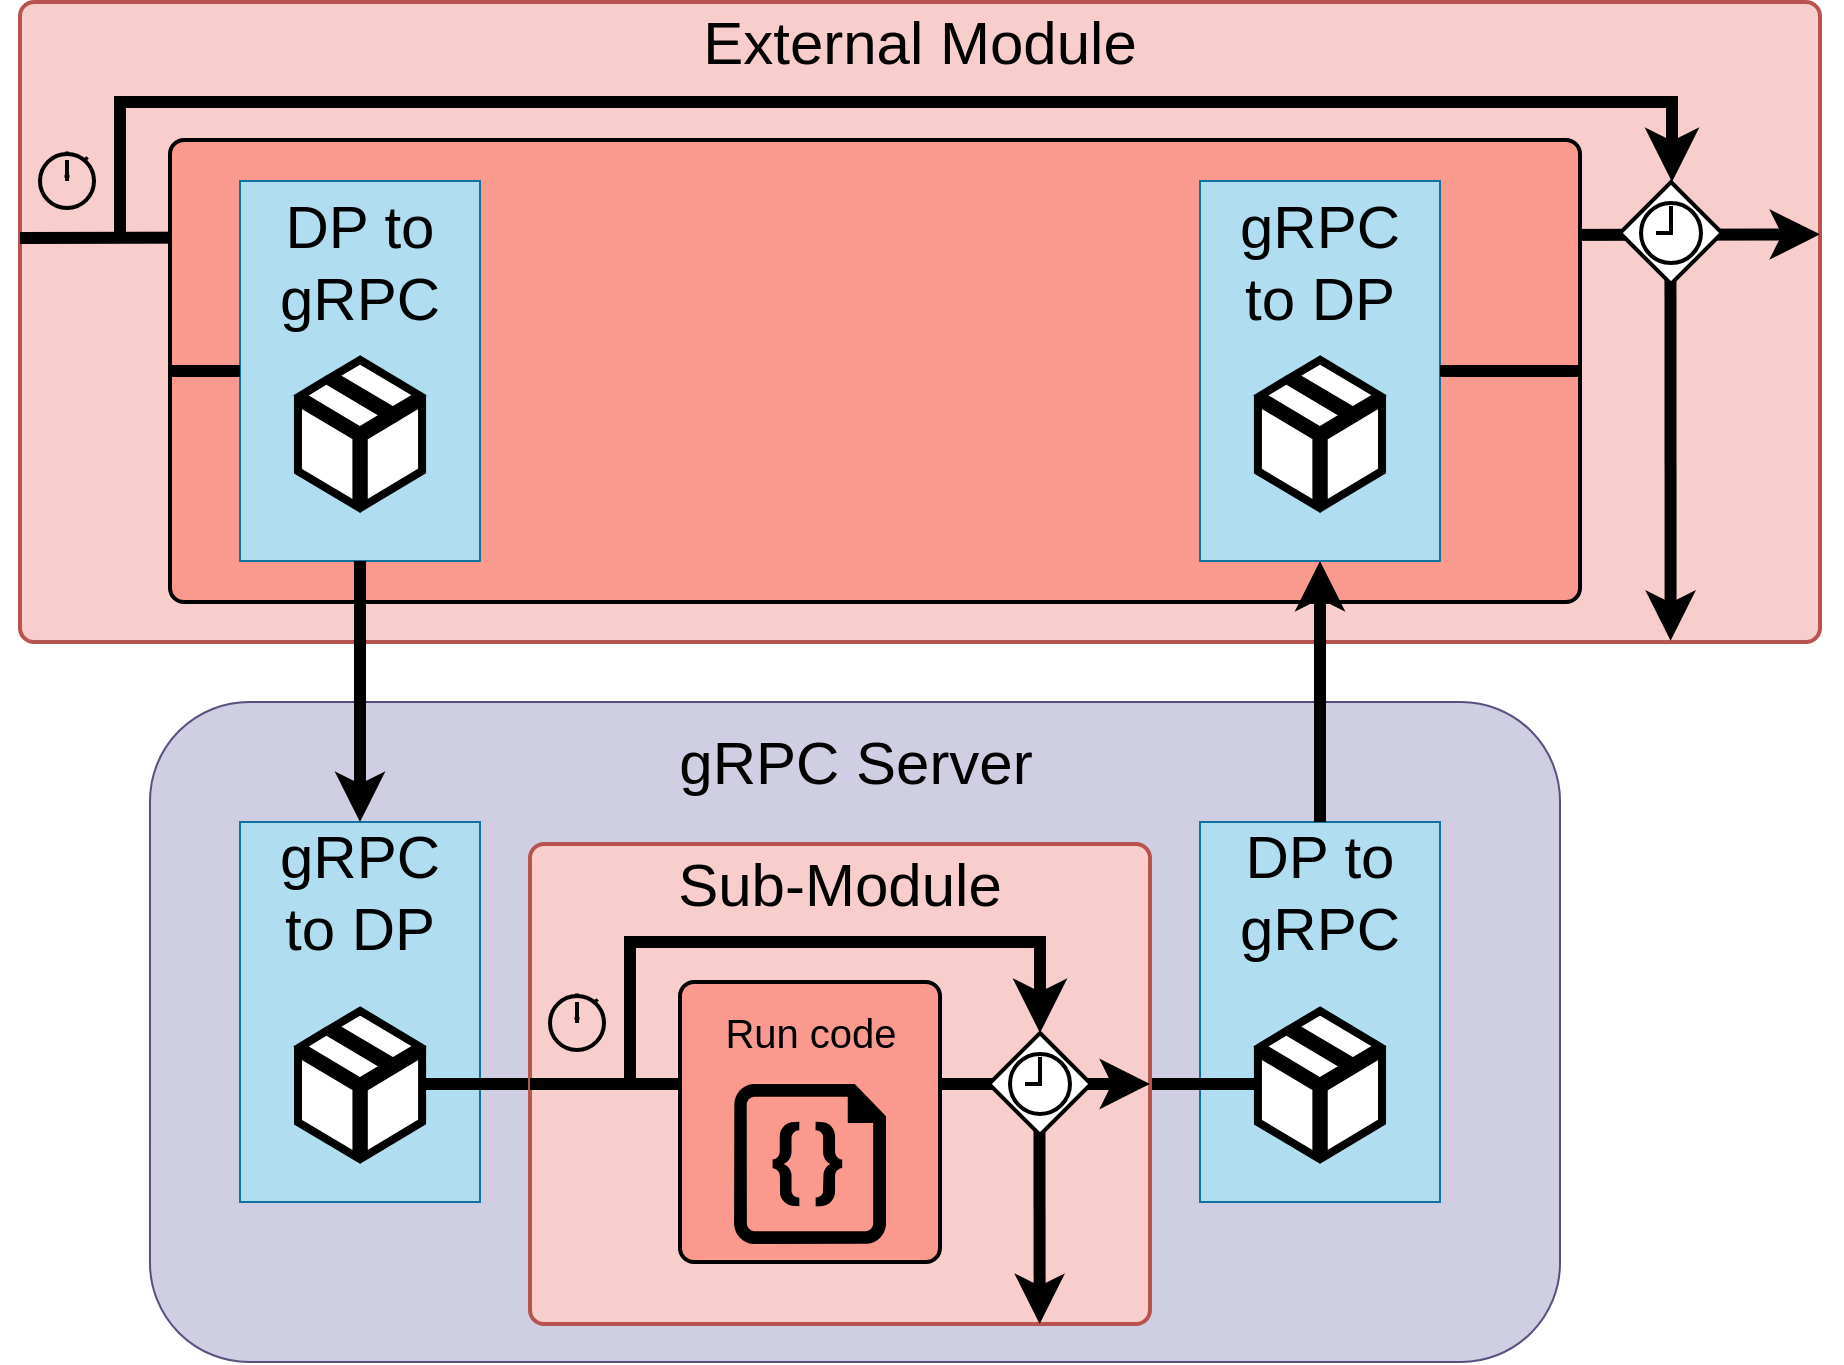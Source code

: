 <mxfile>
    <diagram id="NdCAmwH4Deats1MZjn-6" name="Page-1">
        <mxGraphModel dx="781" dy="-311" grid="1" gridSize="10" guides="1" tooltips="1" connect="1" arrows="1" fold="1" page="1" pageScale="1" pageWidth="850" pageHeight="1100" math="0" shadow="0">
            <root>
                <mxCell id="0"/>
                <mxCell id="1" parent="0"/>
                <mxCell id="2" value="" style="group;fontColor=#000000;" parent="1" vertex="1" connectable="0">
                    <mxGeometry x="80" y="1170" width="900" height="680" as="geometry"/>
                </mxCell>
                <mxCell id="3" value="" style="rounded=1;whiteSpace=wrap;html=1;absoluteArcSize=1;arcSize=14;strokeWidth=2;fillColor=#f8cecc;fontColor=#000000;strokeColor=#B85450;" parent="2" vertex="1">
                    <mxGeometry width="900" height="320" as="geometry"/>
                </mxCell>
                <mxCell id="4" value="&lt;font&gt;&lt;span style=&quot;font-size: 30px;&quot;&gt;External Module&lt;/span&gt;&lt;/font&gt;" style="text;html=1;align=center;verticalAlign=middle;whiteSpace=wrap;rounded=0;fontColor=#000000;" parent="2" vertex="1">
                    <mxGeometry width="900" height="39" as="geometry"/>
                </mxCell>
                <mxCell id="5" value="" style="html=1;verticalLabelPosition=bottom;align=center;labelBackgroundColor=#ffffff;verticalAlign=top;strokeWidth=2;strokeColor=#000000;shadow=0;dashed=0;shape=mxgraph.ios7.icons.stopwatch;fillColor=none;fontColor=#000000;" parent="2" vertex="1">
                    <mxGeometry x="10" y="74.79" width="27" height="28.2" as="geometry"/>
                </mxCell>
                <mxCell id="6" value="" style="endArrow=classic;html=1;exitX=0;exitY=0.5;exitDx=0;exitDy=0;entryX=1;entryY=0.363;entryDx=0;entryDy=0;strokeWidth=6;endFill=1;entryPerimeter=0;fontColor=#000000;strokeColor=#000000;" parent="2" target="3" edge="1">
                    <mxGeometry width="50" height="50" relative="1" as="geometry">
                        <mxPoint y="117.99" as="sourcePoint"/>
                        <mxPoint x="310" y="117.99" as="targetPoint"/>
                    </mxGeometry>
                </mxCell>
                <mxCell id="7" value="" style="rounded=1;whiteSpace=wrap;html=1;absoluteArcSize=1;arcSize=14;strokeWidth=2;fillColor=#fa998e;fontColor=#000000;strokeColor=#000000;" parent="2" vertex="1">
                    <mxGeometry x="75" y="68.99" width="705" height="231.01" as="geometry"/>
                </mxCell>
                <mxCell id="8" value="" style="endArrow=classic;html=1;strokeWidth=6;entryX=0.917;entryY=0.998;entryDx=0;entryDy=0;entryPerimeter=0;exitX=0.491;exitY=1;exitDx=0;exitDy=0;exitPerimeter=0;fontColor=#000000;strokeColor=#000000;" parent="2" source="13" target="3" edge="1">
                    <mxGeometry width="50" height="50" relative="1" as="geometry">
                        <mxPoint x="240" y="210" as="sourcePoint"/>
                        <mxPoint x="290" y="160" as="targetPoint"/>
                    </mxGeometry>
                </mxCell>
                <mxCell id="9" value="" style="edgeStyle=segmentEdgeStyle;endArrow=classic;html=1;curved=0;rounded=0;endSize=8;startSize=8;strokeWidth=6;entryX=0.5;entryY=0;entryDx=0;entryDy=0;fontColor=#000000;strokeColor=#000000;" parent="2" target="12" edge="1">
                    <mxGeometry width="50" height="50" relative="1" as="geometry">
                        <mxPoint x="50" y="118.99" as="sourcePoint"/>
                        <mxPoint x="120" y="38.99" as="targetPoint"/>
                        <Array as="points">
                            <mxPoint x="50" y="50"/>
                            <mxPoint x="826" y="50"/>
                            <mxPoint x="826" y="90"/>
                        </Array>
                    </mxGeometry>
                </mxCell>
                <mxCell id="10" value="" style="group;fontColor=#000000;" parent="2" vertex="1" connectable="0">
                    <mxGeometry x="800" y="90" width="51" height="51" as="geometry"/>
                </mxCell>
                <mxCell id="11" style="edgeStyle=none;html=1;exitX=1;exitY=1;exitDx=0;exitDy=0;entryX=0.174;entryY=0.855;entryDx=0;entryDy=0;entryPerimeter=0;fontColor=#000000;" parent="10" source="12" target="13" edge="1">
                    <mxGeometry relative="1" as="geometry"/>
                </mxCell>
                <mxCell id="12" value="" style="rhombus;whiteSpace=wrap;html=1;strokeColor=#000000;fillColor=#FFFFFF;strokeWidth=2;fontColor=#000000;" parent="10" vertex="1">
                    <mxGeometry width="51" height="51" as="geometry"/>
                </mxCell>
                <mxCell id="13" value="" style="html=1;verticalLabelPosition=bottom;align=center;labelBackgroundColor=#ffffff;verticalAlign=top;strokeWidth=2;strokeColor=#000000;shadow=0;dashed=0;shape=mxgraph.ios7.icons.clock;fillColor=none;fontColor=#000000;" parent="10" vertex="1">
                    <mxGeometry x="10.5" y="10.5" width="30" height="30" as="geometry"/>
                </mxCell>
                <mxCell id="14" value="" style="group;fontColor=#000000;" parent="2" vertex="1" connectable="0">
                    <mxGeometry x="65" y="350" width="705" height="330" as="geometry"/>
                </mxCell>
                <mxCell id="15" value="" style="rounded=1;whiteSpace=wrap;html=1;fillColor=#d0cee2;strokeColor=#56517e;fontColor=#000000;" parent="14" vertex="1">
                    <mxGeometry width="705" height="330" as="geometry"/>
                </mxCell>
                <mxCell id="16" value="" style="rounded=0;whiteSpace=wrap;html=1;fillColor=#b1ddf0;strokeColor=#10739e;fontColor=#000000;" parent="14" vertex="1">
                    <mxGeometry x="45" y="60" width="120" height="190" as="geometry"/>
                </mxCell>
                <mxCell id="17" value="&lt;font&gt;&lt;span style=&quot;font-size: 30px;&quot;&gt;gRPC Server&lt;/span&gt;&lt;/font&gt;" style="text;html=1;align=center;verticalAlign=middle;whiteSpace=wrap;rounded=0;fontColor=#000000;" parent="14" vertex="1">
                    <mxGeometry x="12.5" y="10" width="680" height="39" as="geometry"/>
                </mxCell>
                <mxCell id="18" value="" style="verticalLabelPosition=bottom;html=1;verticalAlign=top;align=center;strokeColor=#000000;fillColor=#FFFFFF;shape=mxgraph.azure.cloud_service_package_file;labelBackgroundColor=none;strokeWidth=4;fontSize=30;fontColor=#000000;" parent="14" vertex="1">
                    <mxGeometry x="74" y="154.5" width="62.05" height="73" as="geometry"/>
                </mxCell>
                <mxCell id="19" value="" style="rounded=0;whiteSpace=wrap;html=1;fillColor=#b1ddf0;strokeColor=#10739e;fontColor=#000000;" parent="14" vertex="1">
                    <mxGeometry x="525" y="60" width="120" height="190" as="geometry"/>
                </mxCell>
                <mxCell id="20" value="" style="verticalLabelPosition=bottom;html=1;verticalAlign=top;align=center;strokeColor=#000000;fillColor=#FFFFFF;shape=mxgraph.azure.cloud_service_package_file;labelBackgroundColor=none;strokeWidth=4;fontSize=30;fontColor=#000000;" parent="14" vertex="1">
                    <mxGeometry x="553.97" y="154.5" width="62.05" height="73" as="geometry"/>
                </mxCell>
                <mxCell id="21" value="" style="endArrow=none;html=1;strokeWidth=6;exitX=1;exitY=0.5;exitDx=0;exitDy=0;exitPerimeter=0;fontColor=#000000;strokeColor=#000000;" parent="14" source="18" target="20" edge="1">
                    <mxGeometry width="50" height="50" relative="1" as="geometry">
                        <mxPoint x="195" y="141" as="sourcePoint"/>
                        <mxPoint x="245" y="91" as="targetPoint"/>
                    </mxGeometry>
                </mxCell>
                <mxCell id="22" value="" style="group;fontColor=#000000;" parent="14" vertex="1" connectable="0">
                    <mxGeometry x="190" y="71" width="310" height="240" as="geometry"/>
                </mxCell>
                <mxCell id="23" value="" style="rounded=1;whiteSpace=wrap;html=1;absoluteArcSize=1;arcSize=14;strokeWidth=2;fillColor=#f8cecc;fontColor=#000000;strokeColor=#B85450;" parent="22" vertex="1">
                    <mxGeometry width="310" height="240" as="geometry"/>
                </mxCell>
                <mxCell id="24" value="&lt;font&gt;&lt;span style=&quot;font-size: 30px;&quot;&gt;Sub-Module&lt;/span&gt;&lt;/font&gt;" style="text;html=1;align=center;verticalAlign=middle;whiteSpace=wrap;rounded=0;fontColor=#000000;" parent="22" vertex="1">
                    <mxGeometry width="310" height="39" as="geometry"/>
                </mxCell>
                <mxCell id="25" value="" style="html=1;verticalLabelPosition=bottom;align=center;labelBackgroundColor=#ffffff;verticalAlign=top;strokeWidth=2;strokeColor=#000000;shadow=0;dashed=0;shape=mxgraph.ios7.icons.stopwatch;fillColor=none;fontColor=#000000;" parent="22" vertex="1">
                    <mxGeometry x="10" y="74.79" width="27" height="28.2" as="geometry"/>
                </mxCell>
                <mxCell id="26" value="" style="endArrow=classic;html=1;exitX=0;exitY=0.5;exitDx=0;exitDy=0;entryX=1;entryY=0.5;entryDx=0;entryDy=0;strokeWidth=6;endFill=1;fontColor=#000000;strokeColor=#000000;" parent="22" source="23" target="23" edge="1">
                    <mxGeometry width="50" height="50" relative="1" as="geometry">
                        <mxPoint y="117.99" as="sourcePoint"/>
                        <mxPoint x="310" y="117.99" as="targetPoint"/>
                    </mxGeometry>
                </mxCell>
                <mxCell id="27" value="" style="rounded=1;whiteSpace=wrap;html=1;absoluteArcSize=1;arcSize=14;strokeWidth=2;fillColor=#fa998e;fontColor=#000000;strokeColor=#000000;" parent="22" vertex="1">
                    <mxGeometry x="75" y="68.99" width="130" height="140" as="geometry"/>
                </mxCell>
                <mxCell id="28" value="" style="endArrow=classic;html=1;strokeWidth=6;entryX=0.822;entryY=1;entryDx=0;entryDy=0;entryPerimeter=0;exitX=0.491;exitY=1;exitDx=0;exitDy=0;exitPerimeter=0;fontColor=#000000;strokeColor=#000000;" parent="22" source="32" target="23" edge="1">
                    <mxGeometry width="50" height="50" relative="1" as="geometry">
                        <mxPoint x="240" y="210" as="sourcePoint"/>
                        <mxPoint x="290" y="160" as="targetPoint"/>
                    </mxGeometry>
                </mxCell>
                <mxCell id="29" value="" style="edgeStyle=segmentEdgeStyle;endArrow=classic;html=1;curved=0;rounded=0;endSize=8;startSize=8;strokeWidth=6;entryX=0.5;entryY=0;entryDx=0;entryDy=0;fontColor=#000000;strokeColor=#000000;" parent="22" target="31" edge="1">
                    <mxGeometry width="50" height="50" relative="1" as="geometry">
                        <mxPoint x="50" y="118.99" as="sourcePoint"/>
                        <mxPoint x="120" y="38.99" as="targetPoint"/>
                        <Array as="points">
                            <mxPoint x="50" y="48.99"/>
                            <mxPoint x="255" y="48.99"/>
                        </Array>
                    </mxGeometry>
                </mxCell>
                <mxCell id="30" value="" style="group;fontColor=#000000;" parent="22" vertex="1" connectable="0">
                    <mxGeometry x="229.5" y="94.49" width="51" height="51" as="geometry"/>
                </mxCell>
                <mxCell id="31" value="" style="rhombus;whiteSpace=wrap;html=1;strokeColor=#000000;fillColor=#FFFFFF;strokeWidth=2;fontColor=#000000;" parent="30" vertex="1">
                    <mxGeometry width="51" height="51" as="geometry"/>
                </mxCell>
                <mxCell id="32" value="" style="html=1;verticalLabelPosition=bottom;align=center;labelBackgroundColor=#ffffff;verticalAlign=top;strokeWidth=2;strokeColor=#000000;shadow=0;dashed=0;shape=mxgraph.ios7.icons.clock;fillColor=none;fontColor=#000000;" parent="30" vertex="1">
                    <mxGeometry x="10.5" y="10.5" width="30" height="30" as="geometry"/>
                </mxCell>
                <mxCell id="33" value="" style="verticalLabelPosition=bottom;html=1;verticalAlign=top;align=center;strokeColor=none;fillColor=#000000;shape=mxgraph.azure.code_file;pointerEvents=1;strokeWidth=2;fontColor=#000000;" parent="22" vertex="1">
                    <mxGeometry x="102" y="120" width="76" height="80" as="geometry"/>
                </mxCell>
                <mxCell id="34" value="&lt;font style=&quot;font-size: 20px;&quot;&gt;Run code&lt;/font&gt;" style="text;html=1;align=center;verticalAlign=middle;whiteSpace=wrap;rounded=0;fontColor=#000000;" parent="22" vertex="1">
                    <mxGeometry x="77.5" y="74.79" width="125" height="39" as="geometry"/>
                </mxCell>
                <mxCell id="35" value="&lt;font style=&quot;font-size: 30px;&quot;&gt;gRPC&lt;br&gt;to DP&lt;br&gt;&lt;/font&gt;" style="text;html=1;strokeColor=none;fillColor=none;align=center;verticalAlign=middle;whiteSpace=wrap;rounded=0;fontColor=#000000;" parent="14" vertex="1">
                    <mxGeometry x="50" y="60" width="110" height="70" as="geometry"/>
                </mxCell>
                <mxCell id="36" value="&lt;font style=&quot;font-size: 30px;&quot;&gt;DP to gRPC&lt;/font&gt;" style="text;html=1;strokeColor=none;fillColor=none;align=center;verticalAlign=middle;whiteSpace=wrap;rounded=0;fontColor=#000000;" parent="14" vertex="1">
                    <mxGeometry x="530" y="60" width="110" height="70" as="geometry"/>
                </mxCell>
                <mxCell id="37" value="" style="rounded=0;whiteSpace=wrap;html=1;fillColor=#b1ddf0;strokeColor=#10739e;fontColor=#000000;" parent="2" vertex="1">
                    <mxGeometry x="110" y="89.49" width="120" height="190" as="geometry"/>
                </mxCell>
                <mxCell id="38" value="" style="rounded=0;whiteSpace=wrap;html=1;fillColor=#b1ddf0;strokeColor=#10739e;fontColor=#000000;" parent="2" vertex="1">
                    <mxGeometry x="590" y="89.49" width="120" height="190" as="geometry"/>
                </mxCell>
                <mxCell id="39" value="" style="endArrow=none;html=1;strokeWidth=6;exitX=0;exitY=0.5;exitDx=0;exitDy=0;entryX=0;entryY=0.5;entryDx=0;entryDy=0;fontColor=#000000;strokeColor=#000000;" parent="2" source="7" target="37" edge="1">
                    <mxGeometry width="50" height="50" relative="1" as="geometry">
                        <mxPoint x="110" y="190" as="sourcePoint"/>
                        <mxPoint x="160" y="140" as="targetPoint"/>
                    </mxGeometry>
                </mxCell>
                <mxCell id="40" value="" style="endArrow=none;html=1;strokeWidth=6;entryX=1;entryY=0.5;entryDx=0;entryDy=0;fontColor=#000000;strokeColor=#000000;" parent="2" source="7" target="38" edge="1">
                    <mxGeometry width="50" height="50" relative="1" as="geometry">
                        <mxPoint x="480" y="230" as="sourcePoint"/>
                        <mxPoint x="530" y="180" as="targetPoint"/>
                    </mxGeometry>
                </mxCell>
                <mxCell id="41" value="" style="endArrow=classic;html=1;strokeWidth=6;exitX=0.5;exitY=1;exitDx=0;exitDy=0;entryX=0.5;entryY=0;entryDx=0;entryDy=0;fontColor=#000000;strokeColor=#000000;" parent="2" source="37" target="16" edge="1">
                    <mxGeometry width="50" height="50" relative="1" as="geometry">
                        <mxPoint x="320" y="310" as="sourcePoint"/>
                        <mxPoint x="370" y="260" as="targetPoint"/>
                    </mxGeometry>
                </mxCell>
                <mxCell id="42" value="" style="endArrow=classic;html=1;strokeWidth=6;exitX=0.5;exitY=0;exitDx=0;exitDy=0;entryX=0.5;entryY=1;entryDx=0;entryDy=0;fontColor=#000000;strokeColor=#000000;" parent="2" source="19" target="38" edge="1">
                    <mxGeometry width="50" height="50" relative="1" as="geometry">
                        <mxPoint x="480" y="310" as="sourcePoint"/>
                        <mxPoint x="530" y="260" as="targetPoint"/>
                    </mxGeometry>
                </mxCell>
                <mxCell id="43" value="&lt;font style=&quot;font-size: 30px;&quot;&gt;DP to&lt;br&gt;gRPC&lt;/font&gt;" style="text;html=1;strokeColor=none;fillColor=none;align=center;verticalAlign=middle;whiteSpace=wrap;rounded=0;fontColor=#000000;" parent="2" vertex="1">
                    <mxGeometry x="115" y="95" width="110" height="70" as="geometry"/>
                </mxCell>
                <mxCell id="44" value="&lt;font style=&quot;font-size: 30px;&quot;&gt;gRPC to DP&lt;br&gt;&lt;/font&gt;" style="text;html=1;strokeColor=none;fillColor=none;align=center;verticalAlign=middle;whiteSpace=wrap;rounded=0;fontColor=#000000;" parent="2" vertex="1">
                    <mxGeometry x="595" y="95" width="110" height="70" as="geometry"/>
                </mxCell>
                <mxCell id="45" value="" style="verticalLabelPosition=bottom;html=1;verticalAlign=top;align=center;strokeColor=#000000;fillColor=#FFFFFF;shape=mxgraph.azure.cloud_service_package_file;labelBackgroundColor=none;strokeWidth=4;fontSize=30;fontColor=#000000;" parent="2" vertex="1">
                    <mxGeometry x="138.98" y="179" width="62.05" height="73" as="geometry"/>
                </mxCell>
                <mxCell id="46" value="" style="verticalLabelPosition=bottom;html=1;verticalAlign=top;align=center;strokeColor=#000000;fillColor=#FFFFFF;shape=mxgraph.azure.cloud_service_package_file;labelBackgroundColor=none;strokeWidth=4;fontSize=30;fontColor=#000000;" parent="2" vertex="1">
                    <mxGeometry x="618.97" y="179" width="62.05" height="73" as="geometry"/>
                </mxCell>
            </root>
        </mxGraphModel>
    </diagram>
</mxfile>